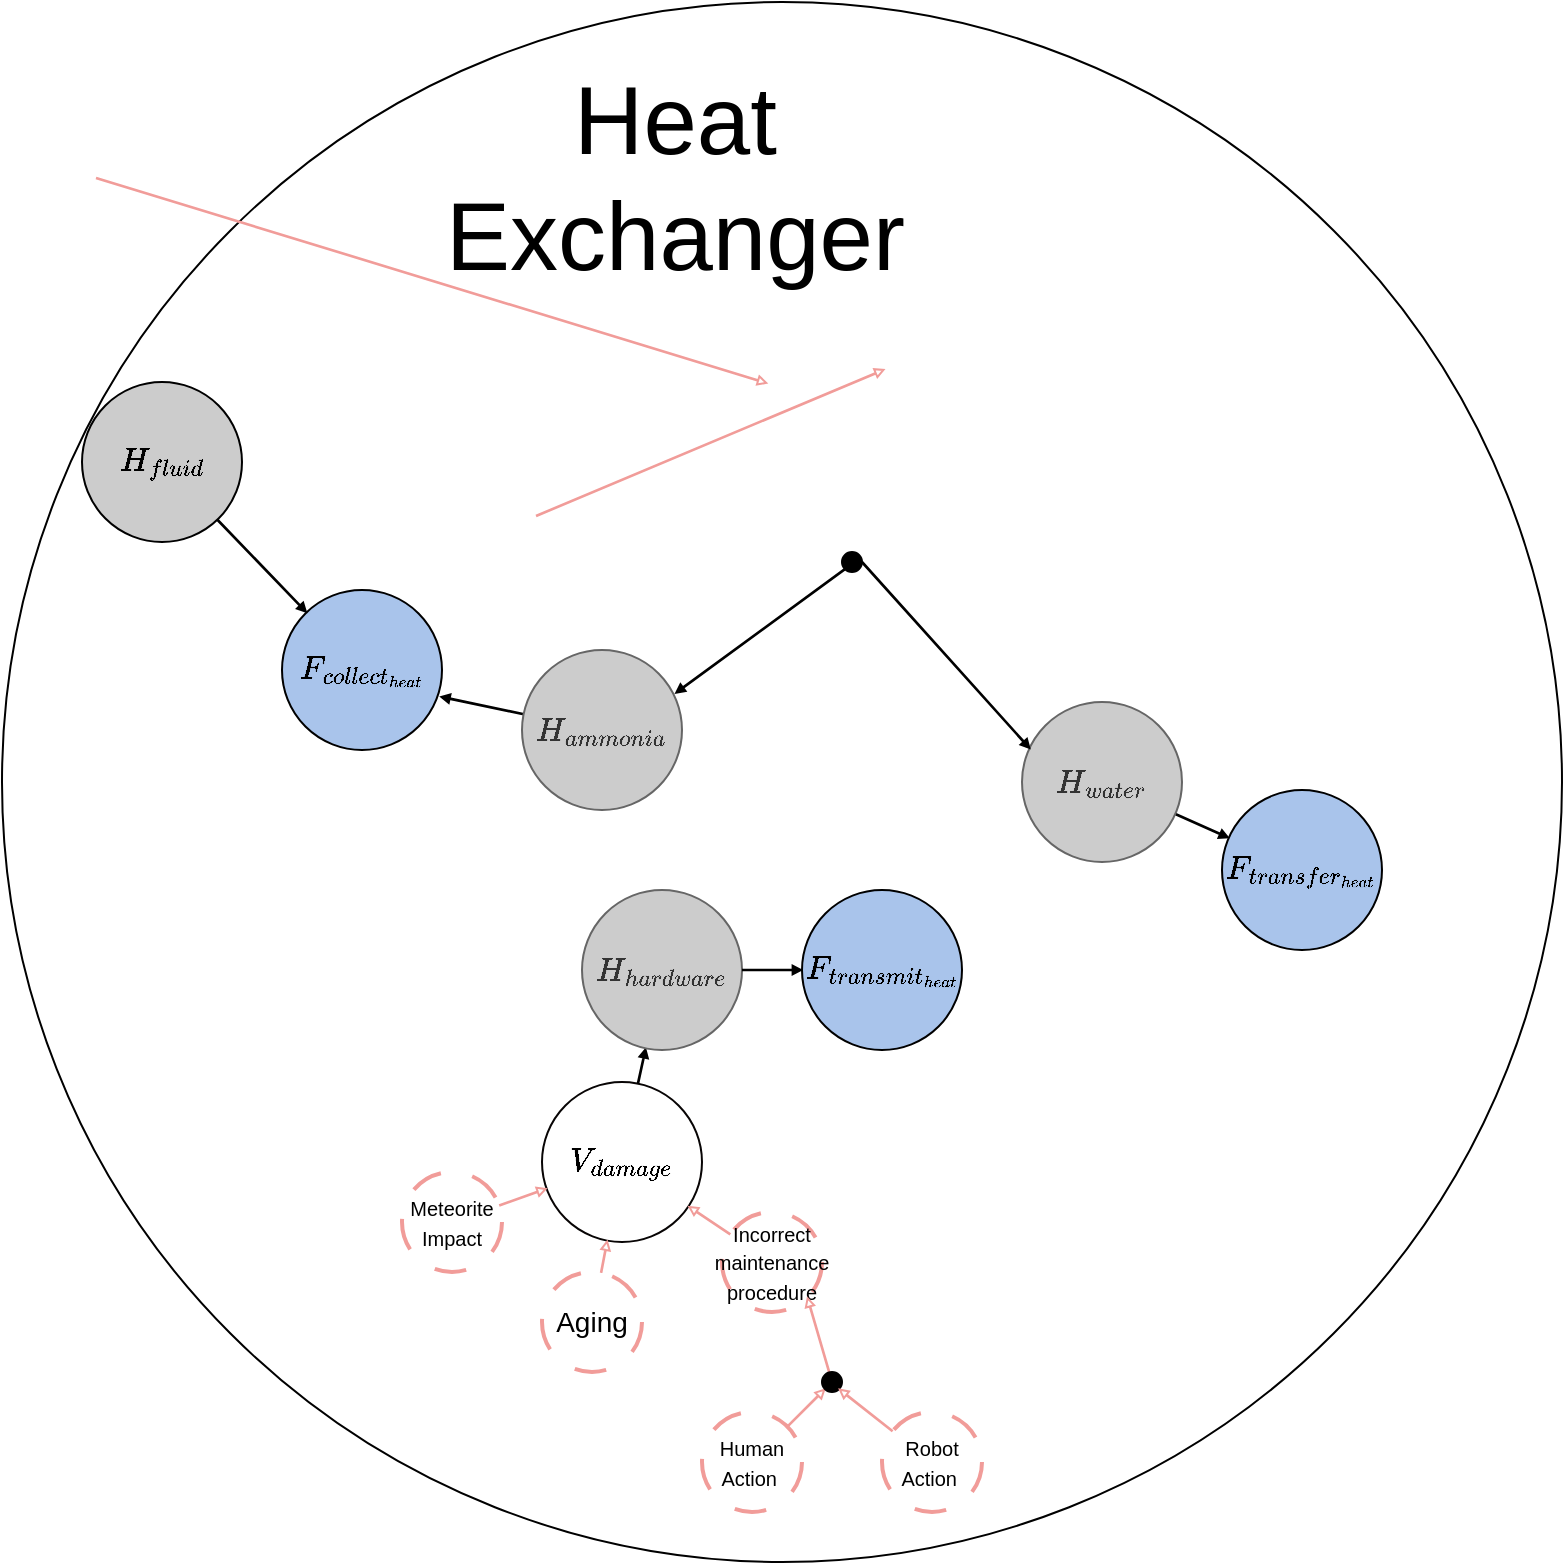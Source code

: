 <mxfile version="22.0.4" type="google">
  <diagram name="Page-1" id="SxQ-1F-TqdlbB6wnMvP3">
    <mxGraphModel grid="1" page="1" gridSize="10" guides="1" tooltips="1" connect="1" arrows="1" fold="1" pageScale="1" pageWidth="850" pageHeight="1100" math="1" shadow="0">
      <root>
        <mxCell id="0" />
        <mxCell id="1" parent="0" />
        <mxCell id="qGYoRoHl6GuYVIY8IuJY-1" value="" style="ellipse;whiteSpace=wrap;html=1;strokeColor=#000000;" vertex="1" parent="1">
          <mxGeometry x="810" y="166" width="780" height="780" as="geometry" />
        </mxCell>
        <mxCell id="qGYoRoHl6GuYVIY8IuJY-2" value="&lt;font style=&quot;font-size: 14px;&quot;&gt;$$F_{collect_{heat}}$$&lt;/font&gt;" style="ellipse;whiteSpace=wrap;html=1;aspect=fixed;fillColor=#A9C4EB;" vertex="1" parent="1">
          <mxGeometry x="950" y="460" width="80" height="80" as="geometry" />
        </mxCell>
        <mxCell id="qGYoRoHl6GuYVIY8IuJY-3" value="&lt;font style=&quot;font-size: 14px;&quot;&gt;$$V_{damage}$$&lt;/font&gt;" style="ellipse;whiteSpace=wrap;html=1;aspect=fixed;fillColor=#FFFFFF;strokeColor=#080505;strokeWidth=1;" vertex="1" parent="1">
          <mxGeometry x="1080" y="706" width="80" height="80" as="geometry" />
        </mxCell>
        <mxCell id="qGYoRoHl6GuYVIY8IuJY-5" value="&lt;font style=&quot;font-size: 10px;&quot;&gt;Meteorite Impact&lt;/font&gt;" style="ellipse;whiteSpace=wrap;html=1;aspect=fixed;fillColor=#FFFFFF;strokeColor=#F19C99;strokeWidth=2;dashed=1;dashPattern=8 8;" vertex="1" parent="1">
          <mxGeometry x="1010" y="751" width="50" height="50" as="geometry" />
        </mxCell>
        <mxCell id="qGYoRoHl6GuYVIY8IuJY-6" value="&lt;font style=&quot;font-size: 14px;&quot;&gt;Aging&lt;/font&gt;" style="ellipse;whiteSpace=wrap;html=1;aspect=fixed;fillColor=#FFFFFF;strokeColor=#F19C99;strokeWidth=2;dashed=1;dashPattern=8 8;" vertex="1" parent="1">
          <mxGeometry x="1080" y="801" width="50" height="50" as="geometry" />
        </mxCell>
        <mxCell id="qGYoRoHl6GuYVIY8IuJY-7" value="&lt;font style=&quot;font-size: 10px;&quot;&gt;Human Action&amp;nbsp;&lt;/font&gt;" style="ellipse;whiteSpace=wrap;html=1;aspect=fixed;fillColor=#FFFFFF;strokeColor=#F19C99;strokeWidth=2;dashed=1;dashPattern=8 8;" vertex="1" parent="1">
          <mxGeometry x="1160" y="871" width="50" height="50" as="geometry" />
        </mxCell>
        <mxCell id="qGYoRoHl6GuYVIY8IuJY-9" value="" style="shape=flexArrow;endArrow=classic;html=1;rounded=0;fillColor=#000000;width=0.323;endSize=1.065;endWidth=2.981;" edge="1" parent="1" source="qGYoRoHl6GuYVIY8IuJY-23" target="qGYoRoHl6GuYVIY8IuJY-24">
          <mxGeometry width="50" height="50" relative="1" as="geometry">
            <mxPoint x="1230" y="635.5" as="sourcePoint" />
            <mxPoint x="1270" y="635.5" as="targetPoint" />
          </mxGeometry>
        </mxCell>
        <mxCell id="qGYoRoHl6GuYVIY8IuJY-10" value="" style="shape=flexArrow;endArrow=classic;html=1;rounded=0;fillColor=#000000;exitX=0.041;exitY=0.408;exitDx=0;exitDy=0;width=0.323;endSize=1.065;endWidth=2.981;entryX=0.99;entryY=0.667;entryDx=0;entryDy=0;exitPerimeter=0;entryPerimeter=0;" edge="1" parent="1" source="qGYoRoHl6GuYVIY8IuJY-22" target="qGYoRoHl6GuYVIY8IuJY-2">
          <mxGeometry width="50" height="50" relative="1" as="geometry">
            <mxPoint x="1395" y="645.41" as="sourcePoint" />
            <mxPoint x="1280" y="645.41" as="targetPoint" />
            <Array as="points" />
          </mxGeometry>
        </mxCell>
        <mxCell id="qGYoRoHl6GuYVIY8IuJY-11" value="" style="shape=flexArrow;endArrow=classic;html=1;rounded=0;width=0.323;endSize=1.065;endWidth=2.981;strokeColor=#F19C99;" edge="1" parent="1" source="qGYoRoHl6GuYVIY8IuJY-6" target="qGYoRoHl6GuYVIY8IuJY-3">
          <mxGeometry width="50" height="50" relative="1" as="geometry">
            <mxPoint x="1102" y="381" as="sourcePoint" />
            <mxPoint x="1050" y="386" as="targetPoint" />
          </mxGeometry>
        </mxCell>
        <mxCell id="qGYoRoHl6GuYVIY8IuJY-12" value="&lt;font style=&quot;font-size: 10px;&quot;&gt;Incorrect maintenance procedure&lt;/font&gt;" style="ellipse;whiteSpace=wrap;html=1;aspect=fixed;fillColor=#FFFFFF;strokeColor=#F19C99;strokeWidth=2;dashed=1;dashPattern=8 8;" vertex="1" parent="1">
          <mxGeometry x="1170" y="771" width="50" height="50" as="geometry" />
        </mxCell>
        <mxCell id="qGYoRoHl6GuYVIY8IuJY-13" value="" style="shape=flexArrow;endArrow=classic;html=1;rounded=0;width=0.323;endSize=1.065;endWidth=2.981;strokeColor=#F19C99;" edge="1" parent="1">
          <mxGeometry width="50" height="50" relative="1" as="geometry">
            <mxPoint x="857" y="254" as="sourcePoint" />
            <mxPoint x="1192.573" y="356.58" as="targetPoint" />
          </mxGeometry>
        </mxCell>
        <mxCell id="qGYoRoHl6GuYVIY8IuJY-14" value="" style="shape=flexArrow;endArrow=classic;html=1;rounded=0;width=0.323;endSize=1.065;endWidth=2.981;strokeColor=#F19C99;" edge="1" parent="1" source="qGYoRoHl6GuYVIY8IuJY-12" target="qGYoRoHl6GuYVIY8IuJY-3">
          <mxGeometry width="50" height="50" relative="1" as="geometry">
            <mxPoint x="925" y="1021" as="sourcePoint" />
            <mxPoint x="768" y="954" as="targetPoint" />
          </mxGeometry>
        </mxCell>
        <mxCell id="qGYoRoHl6GuYVIY8IuJY-15" value="" style="shape=flexArrow;endArrow=classic;html=1;rounded=0;width=0.323;endSize=1.065;endWidth=2.981;strokeColor=#F19C99;" edge="1" parent="1" source="qGYoRoHl6GuYVIY8IuJY-7" target="qGYoRoHl6GuYVIY8IuJY-20">
          <mxGeometry width="50" height="50" relative="1" as="geometry">
            <mxPoint x="1070" y="1061" as="sourcePoint" />
            <mxPoint x="935" y="1031" as="targetPoint" />
          </mxGeometry>
        </mxCell>
        <mxCell id="qGYoRoHl6GuYVIY8IuJY-16" value="" style="shape=flexArrow;endArrow=classic;html=1;rounded=0;width=0.323;endSize=1.065;endWidth=2.981;strokeColor=#F19C99;entryX=1;entryY=1;entryDx=0;entryDy=0;" edge="1" parent="1" source="qGYoRoHl6GuYVIY8IuJY-20" target="qGYoRoHl6GuYVIY8IuJY-12">
          <mxGeometry width="50" height="50" relative="1" as="geometry">
            <mxPoint x="1060" y="1126" as="sourcePoint" />
            <mxPoint x="1080" y="1141" as="targetPoint" />
          </mxGeometry>
        </mxCell>
        <mxCell id="qGYoRoHl6GuYVIY8IuJY-17" value="&lt;div style=&quot;text-align: center;&quot;&gt;&lt;font style=&quot;font-size: 48px;&quot;&gt;Heat Exchanger&lt;/font&gt;&lt;/div&gt;" style="text;whiteSpace=wrap;html=1;fillColor=none;" vertex="1" parent="1">
          <mxGeometry x="1030" y="190" width="150" height="40" as="geometry" />
        </mxCell>
        <mxCell id="qGYoRoHl6GuYVIY8IuJY-18" value="" style="shape=flexArrow;endArrow=classic;html=1;rounded=0;width=0.323;endSize=1.065;endWidth=2.981;strokeColor=#F19C99;" edge="1" parent="1" source="qGYoRoHl6GuYVIY8IuJY-5" target="qGYoRoHl6GuYVIY8IuJY-3">
          <mxGeometry width="50" height="50" relative="1" as="geometry">
            <mxPoint x="703" y="1007" as="sourcePoint" />
            <mxPoint x="717" y="964" as="targetPoint" />
          </mxGeometry>
        </mxCell>
        <mxCell id="qGYoRoHl6GuYVIY8IuJY-19" value="&lt;font style=&quot;font-size: 10px;&quot;&gt;Robot Action&amp;nbsp;&lt;/font&gt;" style="ellipse;whiteSpace=wrap;html=1;aspect=fixed;fillColor=#FFFFFF;strokeColor=#F19C99;strokeWidth=2;dashed=1;dashPattern=8 8;" vertex="1" parent="1">
          <mxGeometry x="1250" y="871" width="50" height="50" as="geometry" />
        </mxCell>
        <mxCell id="qGYoRoHl6GuYVIY8IuJY-20" value="" style="ellipse;whiteSpace=wrap;html=1;aspect=fixed;fillColor=#000000;strokeColor=#000000;" vertex="1" parent="1">
          <mxGeometry x="1220" y="851" width="10" height="10" as="geometry" />
        </mxCell>
        <mxCell id="qGYoRoHl6GuYVIY8IuJY-21" value="" style="shape=flexArrow;endArrow=classic;html=1;rounded=0;width=0.323;endSize=1.065;endWidth=2.981;strokeColor=#F19C99;entryX=1;entryY=1;entryDx=0;entryDy=0;" edge="1" parent="1" source="qGYoRoHl6GuYVIY8IuJY-19" target="qGYoRoHl6GuYVIY8IuJY-20">
          <mxGeometry width="50" height="50" relative="1" as="geometry">
            <mxPoint x="1010" y="988.77" as="sourcePoint" />
            <mxPoint x="1270" y="731" as="targetPoint" />
          </mxGeometry>
        </mxCell>
        <mxCell id="qGYoRoHl6GuYVIY8IuJY-22" value="&lt;font style=&quot;font-size: 14px;&quot;&gt;$$H_{ammonia}$$&lt;/font&gt;" style="ellipse;whiteSpace=wrap;html=1;aspect=fixed;fillColor=#CCCCCC;strokeColor=#666666;strokeWidth=1;fontColor=#333333;" vertex="1" parent="1">
          <mxGeometry x="1070" y="490" width="80" height="80" as="geometry" />
        </mxCell>
        <mxCell id="qGYoRoHl6GuYVIY8IuJY-23" value="&lt;font style=&quot;font-size: 14px;&quot;&gt;$$H_{water}$$&lt;/font&gt;" style="ellipse;whiteSpace=wrap;html=1;aspect=fixed;fillColor=#CCCCCC;strokeColor=#666666;strokeWidth=1;fontColor=#333333;" vertex="1" parent="1">
          <mxGeometry x="1320" y="516" width="80" height="80" as="geometry" />
        </mxCell>
        <mxCell id="qGYoRoHl6GuYVIY8IuJY-24" value="&lt;font style=&quot;font-size: 14px;&quot;&gt;$$F_{transfer_{heat}}$$&lt;/font&gt;" style="ellipse;whiteSpace=wrap;html=1;aspect=fixed;fillColor=#A9C4EB;" vertex="1" parent="1">
          <mxGeometry x="1420" y="560" width="80" height="80" as="geometry" />
        </mxCell>
        <mxCell id="qGYoRoHl6GuYVIY8IuJY-26" value="" style="shape=flexArrow;endArrow=classic;html=1;rounded=0;width=0.323;endSize=1.065;endWidth=2.981;strokeColor=#F19C99;" edge="1" parent="1">
          <mxGeometry width="50" height="50" relative="1" as="geometry">
            <mxPoint x="1077" y="423" as="sourcePoint" />
            <mxPoint x="1251.197" y="349.772" as="targetPoint" />
          </mxGeometry>
        </mxCell>
        <mxCell id="qGYoRoHl6GuYVIY8IuJY-27" value="" style="ellipse;whiteSpace=wrap;html=1;aspect=fixed;fillColor=#000000;strokeColor=#000000;" vertex="1" parent="1">
          <mxGeometry x="1230" y="441" width="10" height="10" as="geometry" />
        </mxCell>
        <mxCell id="qGYoRoHl6GuYVIY8IuJY-29" value="" style="shape=flexArrow;endArrow=classic;html=1;rounded=0;fillColor=#000000;exitX=0;exitY=1;exitDx=0;exitDy=0;width=0.323;endSize=1.065;endWidth=2.981;entryX=0.959;entryY=0.27;entryDx=0;entryDy=0;entryPerimeter=0;" edge="1" parent="1" source="qGYoRoHl6GuYVIY8IuJY-27" target="qGYoRoHl6GuYVIY8IuJY-22">
          <mxGeometry width="50" height="50" relative="1" as="geometry">
            <mxPoint x="1262" y="464" as="sourcePoint" />
            <mxPoint x="1229" y="497" as="targetPoint" />
            <Array as="points" />
          </mxGeometry>
        </mxCell>
        <mxCell id="qGYoRoHl6GuYVIY8IuJY-30" value="" style="shape=flexArrow;endArrow=classic;html=1;rounded=0;fillColor=#000000;exitX=1;exitY=0.5;exitDx=0;exitDy=0;width=0.323;endSize=1.065;endWidth=2.981;entryX=0.05;entryY=0.292;entryDx=0;entryDy=0;entryPerimeter=0;" edge="1" parent="1" source="qGYoRoHl6GuYVIY8IuJY-27" target="qGYoRoHl6GuYVIY8IuJY-23">
          <mxGeometry width="50" height="50" relative="1" as="geometry">
            <mxPoint x="1221" y="505" as="sourcePoint" />
            <mxPoint x="1133" y="554" as="targetPoint" />
            <Array as="points" />
          </mxGeometry>
        </mxCell>
        <mxCell id="qGYoRoHl6GuYVIY8IuJY-31" value="&lt;font style=&quot;font-size: 14px;&quot;&gt;$$F_{transmit_{heat}}$$&lt;/font&gt;" style="ellipse;whiteSpace=wrap;html=1;aspect=fixed;fillColor=#A9C4EB;" vertex="1" parent="1">
          <mxGeometry x="1210" y="610" width="80" height="80" as="geometry" />
        </mxCell>
        <mxCell id="qGYoRoHl6GuYVIY8IuJY-34" value="" style="shape=flexArrow;endArrow=classic;html=1;rounded=0;fillColor=#000000;width=0.323;endSize=1.065;endWidth=2.981;" edge="1" parent="1" source="qGYoRoHl6GuYVIY8IuJY-3" target="qGYoRoHl6GuYVIY8IuJY-35">
          <mxGeometry width="50" height="50" relative="1" as="geometry">
            <mxPoint x="1168" y="624" as="sourcePoint" />
            <mxPoint x="1216" y="664" as="targetPoint" />
          </mxGeometry>
        </mxCell>
        <mxCell id="qGYoRoHl6GuYVIY8IuJY-35" value="&lt;font style=&quot;font-size: 14px;&quot;&gt;$$H_{hardware}$$&lt;/font&gt;" style="ellipse;whiteSpace=wrap;html=1;aspect=fixed;fillColor=#CCCCCC;strokeColor=#666666;strokeWidth=1;fontColor=#333333;" vertex="1" parent="1">
          <mxGeometry x="1100" y="610" width="80" height="80" as="geometry" />
        </mxCell>
        <mxCell id="qGYoRoHl6GuYVIY8IuJY-36" value="" style="shape=flexArrow;endArrow=classic;html=1;rounded=0;fillColor=#000000;width=0.323;endSize=1.065;endWidth=2.981;" edge="1" parent="1" source="qGYoRoHl6GuYVIY8IuJY-35" target="qGYoRoHl6GuYVIY8IuJY-31">
          <mxGeometry width="50" height="50" relative="1" as="geometry">
            <mxPoint x="1102" y="728" as="sourcePoint" />
            <mxPoint x="1088" y="702" as="targetPoint" />
          </mxGeometry>
        </mxCell>
        <mxCell id="qGYoRoHl6GuYVIY8IuJY-47" value="&lt;font style=&quot;font-size: 14px;&quot;&gt;$$H_{fluid}$$&lt;/font&gt;" style="ellipse;whiteSpace=wrap;html=1;aspect=fixed;fillColor=#CCCCCC;" vertex="1" parent="1">
          <mxGeometry x="850" y="356" width="80" height="80" as="geometry" />
        </mxCell>
        <mxCell id="qGYoRoHl6GuYVIY8IuJY-48" value="" style="shape=flexArrow;endArrow=classic;html=1;rounded=0;fillColor=#000000;width=0.323;endSize=1.065;endWidth=2.981;" edge="1" parent="1" source="qGYoRoHl6GuYVIY8IuJY-47" target="qGYoRoHl6GuYVIY8IuJY-2">
          <mxGeometry width="50" height="50" relative="1" as="geometry">
            <mxPoint x="1103" y="559" as="sourcePoint" />
            <mxPoint x="1059" y="539" as="targetPoint" />
            <Array as="points" />
          </mxGeometry>
        </mxCell>
      </root>
    </mxGraphModel>
  </diagram>
</mxfile>
